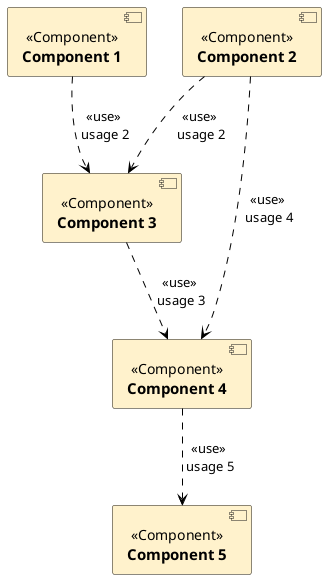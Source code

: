 @startuml Dynamic system description
'left to right direction
skinparam component {
    backgroundColor<<Component>> #fff2cc
    FontStyle normal
}

[===Component 1] <<Component>> as c1
[===Component 2] <<Component>> as c2
[===Component 3] <<Component>> as c3
[===Component 4] <<Component>> as c4
[===Component 5] <<Component>> as c5


c1 --> c3  #black;line.dashed;:<<use>>\n usage 2
c2 --> c3  #black;line.dashed;:<<use>>\n usage 2
c3 --> c4  #black;line.dashed;:<<use>>\n usage 3
c2 --> c4  #black;line.dashed;:<<use>>\n usage 4
c4 --> c5  #black;line.dashed;:<<use>>\n usage 5

@enduml